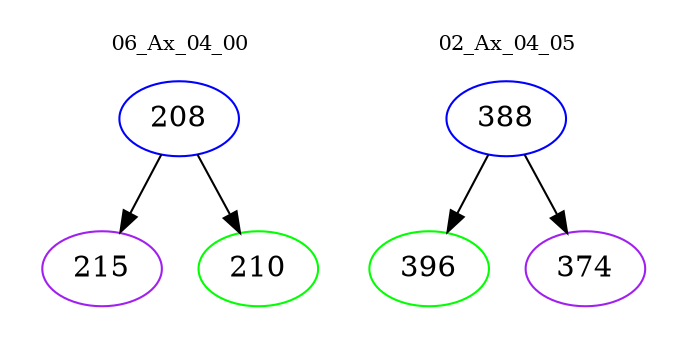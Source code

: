 digraph{
subgraph cluster_0 {
color = white
label = "06_Ax_04_00";
fontsize=10;
T0_208 [label="208", color="blue"]
T0_208 -> T0_215 [color="black"]
T0_215 [label="215", color="purple"]
T0_208 -> T0_210 [color="black"]
T0_210 [label="210", color="green"]
}
subgraph cluster_1 {
color = white
label = "02_Ax_04_05";
fontsize=10;
T1_388 [label="388", color="blue"]
T1_388 -> T1_396 [color="black"]
T1_396 [label="396", color="green"]
T1_388 -> T1_374 [color="black"]
T1_374 [label="374", color="purple"]
}
}

